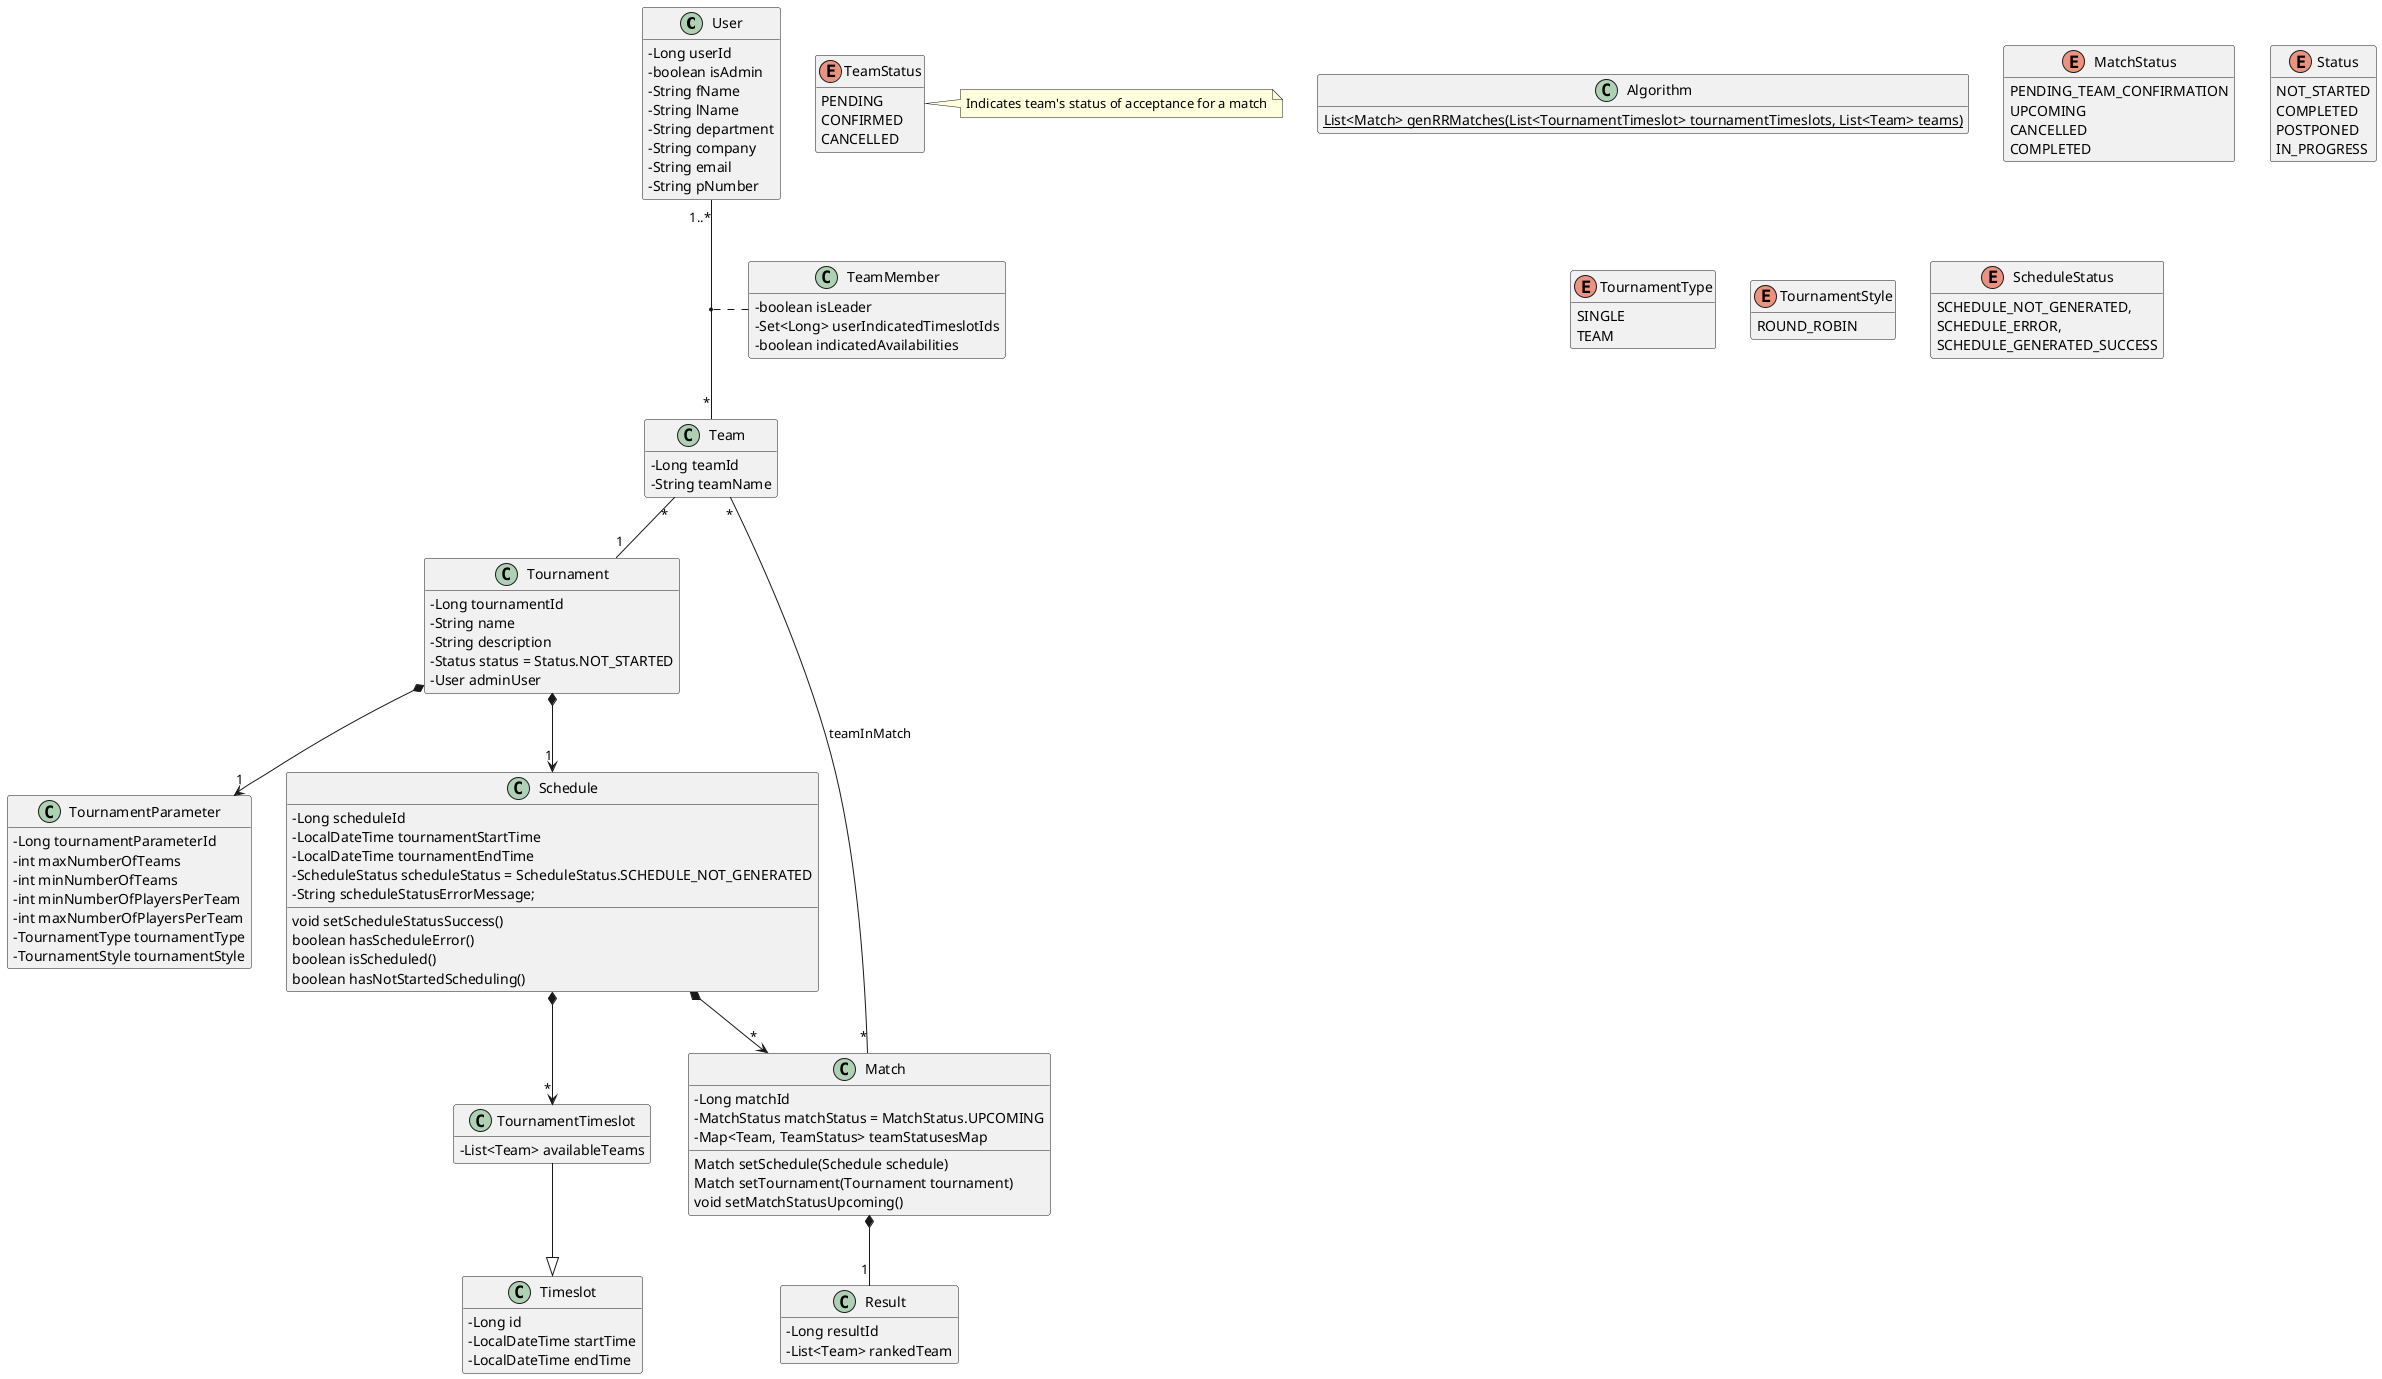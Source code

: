 @startuml
skinparam classAttributeIconSize 0
hide empty members

class User {
    -Long userId
    -boolean isAdmin
    -String fName
    -String lName
    -String department
    -String company
    -String email
    -String pNumber
}

class TeamMember {
    -boolean isLeader
    -Set<Long> userIndicatedTimeslotIds
    -boolean indicatedAvailabilities
}

class Team {
    -Long teamId
    -String teamName
}

class Tournament {
    -Long tournamentId
    -String name
    -String description
    -Status status = Status.NOT_STARTED
    -User adminUser
}

class TournamentParameter {
    -Long tournamentParameterId
    -int maxNumberOfTeams
    -int minNumberOfTeams
    -int minNumberOfPlayersPerTeam
    -int maxNumberOfPlayersPerTeam
    -TournamentType tournamentType
    -TournamentStyle tournamentStyle
}

class TournamentTimeslot {
    -List<Team> availableTeams
}

class Match {
    -Long matchId
    -MatchStatus matchStatus = MatchStatus.UPCOMING
    -Map<Team, TeamStatus> teamStatusesMap

    Match setSchedule(Schedule schedule)
    Match setTournament(Tournament tournament)
    void setMatchStatusUpcoming()
}

class Result {
    -Long resultId
    -List<Team> rankedTeam
}

class Schedule {
    -Long scheduleId
    -LocalDateTime tournamentStartTime
    -LocalDateTime tournamentEndTime
    -ScheduleStatus scheduleStatus = ScheduleStatus.SCHEDULE_NOT_GENERATED
    -String scheduleStatusErrorMessage;

    void setScheduleStatusSuccess()
    boolean hasScheduleError()
    boolean isScheduled()
    boolean hasNotStartedScheduling()
}

class Timeslot {
    -Long id
    -LocalDateTime startTime
    -LocalDateTime endTime
}

class Algorithm {
    {static} List<Match> genRRMatches(List<TournamentTimeslot> tournamentTimeslots, List<Team> teams)
}

enum MatchStatus {
    PENDING_TEAM_CONFIRMATION
    UPCOMING
    CANCELLED
    COMPLETED
}

enum TeamStatus {
    PENDING
    CONFIRMED
    CANCELLED
}

enum Status {
    NOT_STARTED
    COMPLETED
    POSTPONED
    IN_PROGRESS
}

enum TournamentType {
    SINGLE
    TEAM
}

enum TournamentStyle {
    ROUND_ROBIN
}

enum ScheduleStatus {
    SCHEDULE_NOT_GENERATED,
    SCHEDULE_ERROR,
    SCHEDULE_GENERATED_SUCCESS
}

User "1..*" -- "*" Team
(User, Team) .. TeamMember
Team "*" -- "1" Tournament
Tournament *--> "1" TournamentParameter

Tournament *--> "1" Schedule
Schedule *--> "*" Match
TournamentTimeslot --|> Timeslot
Schedule *--> "*" TournamentTimeslot
Team "*" -- "*" Match: "teamInMatch"
Match *-- "1" Result
note right of Result::winnerId
    TODO: what if there is more than one winner? Or if it's a ranking score like in Mario kart?
end note

note right of TeamStatus
    Indicates team's status of acceptance for a match
end note
@enduml
